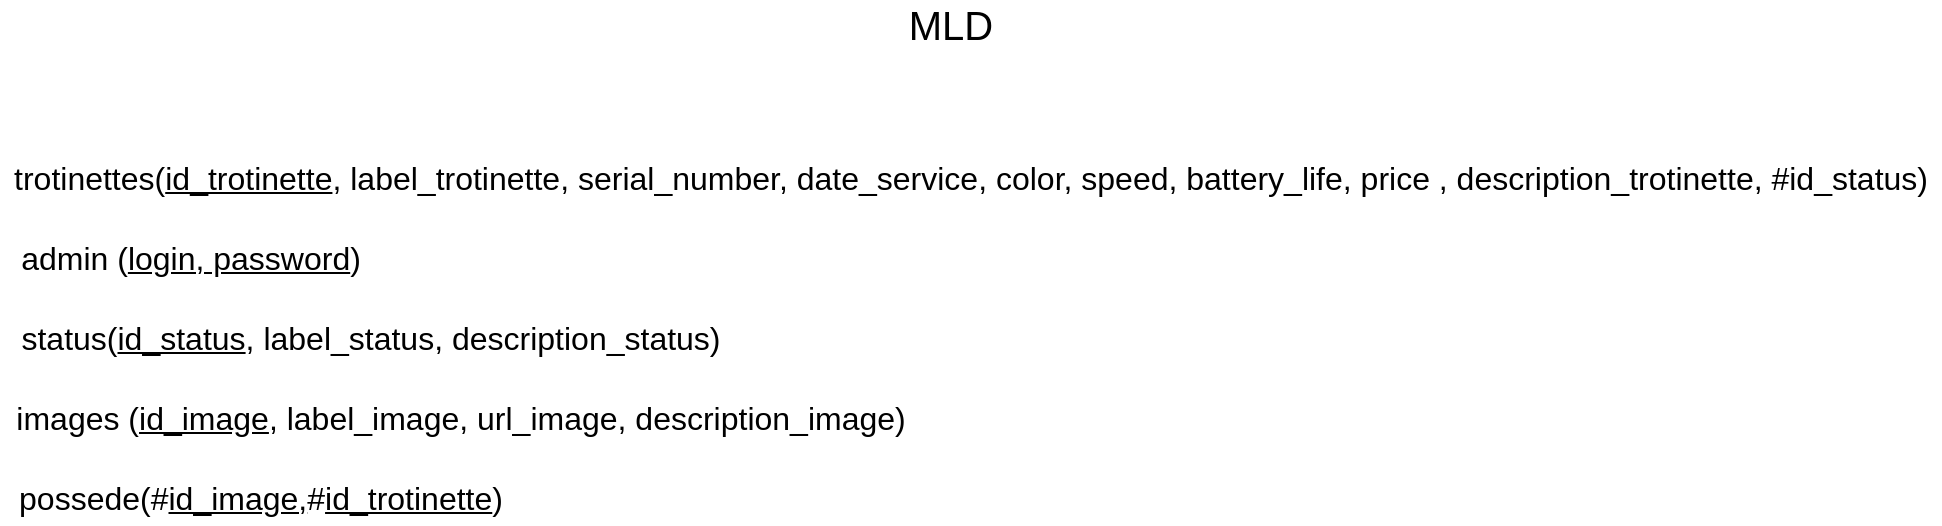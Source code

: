 <mxfile version="18.1.2" type="device"><diagram id="Y00QLwHiL0pYGwr3F_Ur" name="Page-1"><mxGraphModel dx="1117" dy="623" grid="1" gridSize="10" guides="1" tooltips="1" connect="1" arrows="1" fold="1" page="1" pageScale="1" pageWidth="1169" pageHeight="827" math="0" shadow="0"><root><mxCell id="0"/><mxCell id="1" parent="0"/><mxCell id="obzFIrYxmzikrAMog6Wu-1" value="&lt;font style=&quot;font-size: 20px&quot;&gt;MLD&lt;/font&gt;" style="text;html=1;resizable=0;autosize=1;align=center;verticalAlign=middle;points=[];fillColor=none;strokeColor=none;rounded=0;" parent="1" vertex="1"><mxGeometry x="555" y="20" width="60" height="20" as="geometry"/></mxCell><mxCell id="obzFIrYxmzikrAMog6Wu-2" value="&lt;font style=&quot;font-size: 16px&quot;&gt;trotinettes(&lt;u&gt;id_trotinette&lt;/u&gt;, label_trotinette, serial_number, date_service, color, speed, battery_life, price , description_trotinette, #id_status)&lt;/font&gt;" style="text;html=1;resizable=0;autosize=1;align=center;verticalAlign=middle;points=[];fillColor=none;strokeColor=none;rounded=0;fontSize=20;" parent="1" vertex="1"><mxGeometry x="110" y="90" width="970" height="30" as="geometry"/></mxCell><mxCell id="obzFIrYxmzikrAMog6Wu-4" value="&lt;font style=&quot;font-size: 16px&quot;&gt;admin (&lt;u&gt;login, password&lt;/u&gt;)&lt;/font&gt;" style="text;html=1;resizable=0;autosize=1;align=center;verticalAlign=middle;points=[];fillColor=none;strokeColor=none;rounded=0;fontSize=20;" parent="1" vertex="1"><mxGeometry x="110" y="130" width="190" height="30" as="geometry"/></mxCell><mxCell id="obzFIrYxmzikrAMog6Wu-5" value="&lt;font style=&quot;font-size: 16px&quot;&gt;status(&lt;u&gt;id_status&lt;/u&gt;, label_status, description_status)&lt;/font&gt;" style="text;html=1;resizable=0;autosize=1;align=center;verticalAlign=middle;points=[];fillColor=none;strokeColor=none;rounded=0;fontSize=20;" parent="1" vertex="1"><mxGeometry x="110" y="170" width="370" height="30" as="geometry"/></mxCell><mxCell id="2l1JdJ-E-SwOyO8vIq9M-1" value="&lt;font style=&quot;font-size: 16px&quot;&gt;images (&lt;u&gt;id_image&lt;/u&gt;, label_image, url_image, description_image)&lt;/font&gt;" style="text;html=1;resizable=0;autosize=1;align=center;verticalAlign=middle;points=[];fillColor=none;strokeColor=none;rounded=0;fontSize=20;" parent="1" vertex="1"><mxGeometry x="110" y="210" width="460" height="30" as="geometry"/></mxCell><mxCell id="2l1JdJ-E-SwOyO8vIq9M-2" value="&lt;font style=&quot;font-size: 16px&quot;&gt;possede(#&lt;u&gt;id_image,&lt;/u&gt;&lt;/font&gt;&lt;span style=&quot;font-size: 16px&quot;&gt;#&lt;/span&gt;&lt;u style=&quot;font-size: 16px&quot;&gt;id_trotinette&lt;/u&gt;&lt;span style=&quot;font-size: 16px&quot;&gt;)&lt;/span&gt;" style="text;html=1;resizable=0;autosize=1;align=center;verticalAlign=middle;points=[];fillColor=none;strokeColor=none;rounded=0;fontSize=20;" parent="1" vertex="1"><mxGeometry x="110" y="250" width="260" height="30" as="geometry"/></mxCell></root></mxGraphModel></diagram></mxfile>